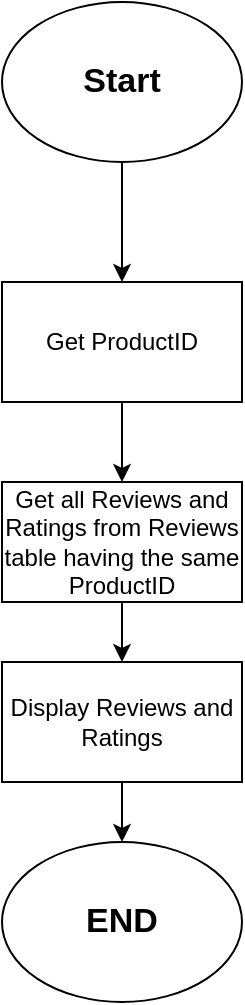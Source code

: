 <mxfile version="13.6.2" type="device"><diagram id="C5RBs43oDa-KdzZeNtuy" name="Page-1"><mxGraphModel dx="1024" dy="592" grid="1" gridSize="10" guides="1" tooltips="1" connect="1" arrows="1" fold="1" page="1" pageScale="1" pageWidth="827" pageHeight="1169" math="0" shadow="0"><root><mxCell id="WIyWlLk6GJQsqaUBKTNV-0"/><mxCell id="WIyWlLk6GJQsqaUBKTNV-1" parent="WIyWlLk6GJQsqaUBKTNV-0"/><mxCell id="H08YaznAt15AI3K3jdaG-2" value="" style="edgeStyle=orthogonalEdgeStyle;rounded=0;orthogonalLoop=1;jettySize=auto;html=1;" edge="1" parent="WIyWlLk6GJQsqaUBKTNV-1" source="H08YaznAt15AI3K3jdaG-0" target="H08YaznAt15AI3K3jdaG-1"><mxGeometry relative="1" as="geometry"/></mxCell><mxCell id="H08YaznAt15AI3K3jdaG-0" value="&lt;b&gt;&lt;font style=&quot;font-size: 17px&quot;&gt;Start&lt;/font&gt;&lt;/b&gt;" style="ellipse;whiteSpace=wrap;html=1;" vertex="1" parent="WIyWlLk6GJQsqaUBKTNV-1"><mxGeometry x="354" y="40" width="120" height="80" as="geometry"/></mxCell><mxCell id="H08YaznAt15AI3K3jdaG-4" value="" style="edgeStyle=orthogonalEdgeStyle;rounded=0;orthogonalLoop=1;jettySize=auto;html=1;" edge="1" parent="WIyWlLk6GJQsqaUBKTNV-1" source="H08YaznAt15AI3K3jdaG-1" target="H08YaznAt15AI3K3jdaG-3"><mxGeometry relative="1" as="geometry"/></mxCell><mxCell id="H08YaznAt15AI3K3jdaG-1" value="Get ProductID" style="rounded=0;whiteSpace=wrap;html=1;" vertex="1" parent="WIyWlLk6GJQsqaUBKTNV-1"><mxGeometry x="354" y="180" width="120" height="60" as="geometry"/></mxCell><mxCell id="H08YaznAt15AI3K3jdaG-6" value="" style="edgeStyle=orthogonalEdgeStyle;rounded=0;orthogonalLoop=1;jettySize=auto;html=1;" edge="1" parent="WIyWlLk6GJQsqaUBKTNV-1" source="H08YaznAt15AI3K3jdaG-3" target="H08YaznAt15AI3K3jdaG-5"><mxGeometry relative="1" as="geometry"/></mxCell><mxCell id="H08YaznAt15AI3K3jdaG-3" value="Get all Reviews and Ratings from Reviews table having the same ProductID" style="rounded=0;whiteSpace=wrap;html=1;" vertex="1" parent="WIyWlLk6GJQsqaUBKTNV-1"><mxGeometry x="354" y="280" width="120" height="60" as="geometry"/></mxCell><mxCell id="H08YaznAt15AI3K3jdaG-8" value="" style="edgeStyle=orthogonalEdgeStyle;rounded=0;orthogonalLoop=1;jettySize=auto;html=1;" edge="1" parent="WIyWlLk6GJQsqaUBKTNV-1" source="H08YaznAt15AI3K3jdaG-5" target="H08YaznAt15AI3K3jdaG-7"><mxGeometry relative="1" as="geometry"/></mxCell><mxCell id="H08YaznAt15AI3K3jdaG-5" value="Display Reviews and Ratings" style="rounded=0;whiteSpace=wrap;html=1;" vertex="1" parent="WIyWlLk6GJQsqaUBKTNV-1"><mxGeometry x="354" y="370" width="120" height="60" as="geometry"/></mxCell><mxCell id="H08YaznAt15AI3K3jdaG-7" value="&lt;b&gt;&lt;font style=&quot;font-size: 17px&quot;&gt;END&lt;/font&gt;&lt;/b&gt;" style="ellipse;whiteSpace=wrap;html=1;" vertex="1" parent="WIyWlLk6GJQsqaUBKTNV-1"><mxGeometry x="354" y="460" width="120" height="80" as="geometry"/></mxCell></root></mxGraphModel></diagram></mxfile>